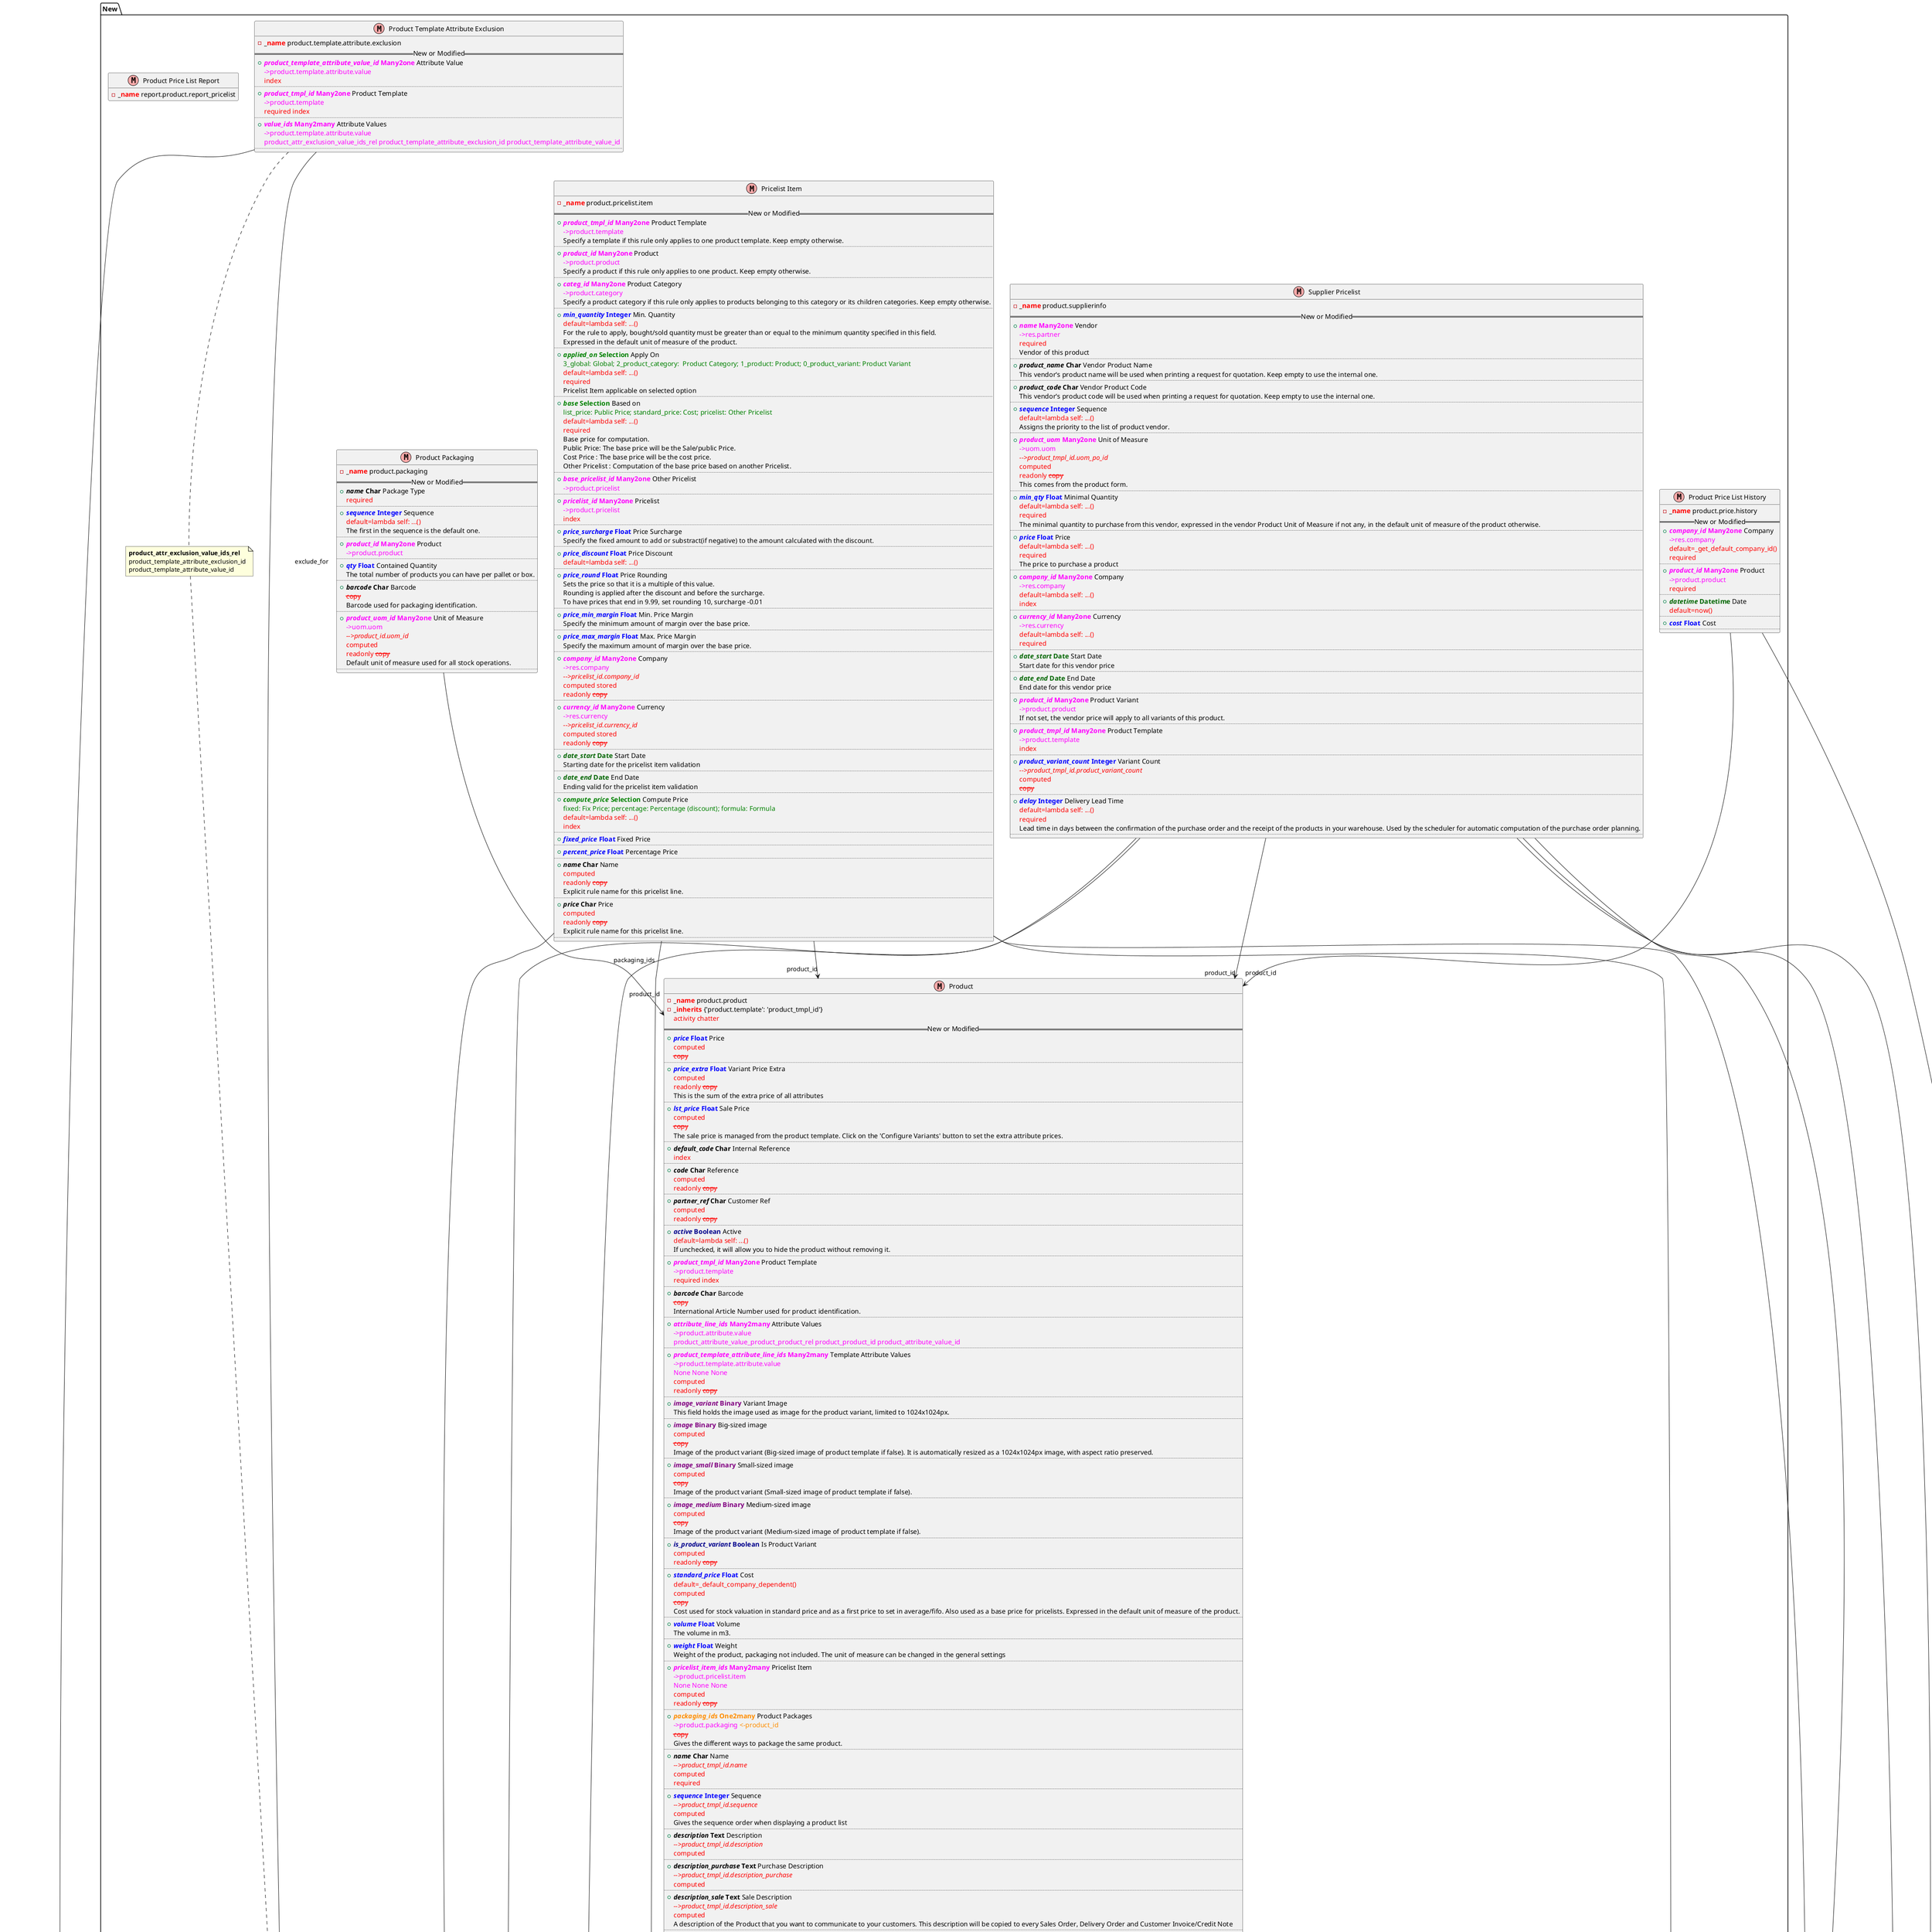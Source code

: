 @startuml product
!define Model(name,desc) class name as "desc" << (M,#FFAAAA) >>
!define TransientModel(name,desc) class name as "desc" << (T,magenta) >>
!define AbstractModel(name,desc) class name as "desc" << (T,green) >>
!define model(x) -<b>_<color:red>x</color></b>
!define char(x) +<b><i>x</i> Char</b>
!define m2o(x) +<b><color:magenta><i>x</i> Many2one</color></b>
!define m2m(x) +<b><color:magenta><i>x</i> Many2many</color></b>
!define o2m(x) +<b><color:darkorange><i>x</i> One2many</color></b>
!define ref(x) +<b><color:magenta><i>x</i> Reference</color></b>
!define text(x) +<b><i>x</i> Text</b>
!define html(x) +<b><i>x</i> Html</b>
!define int(x) +<b><color:blue><i>x</i> Integer</color></b>
!define float(x) +<b><color:blue><i>x </i>Float</color></b>
!define money(x) +<b><color:blue><i>x </i>Monetary</color></b>
!define sel(x) +<b><color:green><i>x</i> Selection</color></b>
!define bool(x) +<b><color:darkblue><i>x</i> Boolean</color></b>
!define date(x) +<b><color:darkgreen><i>x</i> Date</color></b>
!define dtime(x) +<b><color:darkgreen><i>x</i> Datetime</color></b>
!define bin(x) +<b><color:purple><i>x</i> Binary</color></b>
!define help(x) x
!define cm(x) <color:magenta>->x</color>
!define inv(x) <color:darkorange><-x</color>
!define rtbl(x) <color:magenta>x</color>
!define col1(x) <color:magenta>x</color>
!define col2(x) <color:magenta>x</color>
!define dom(x) <color:red>x</color>
!define is(x) <color:red>x</color>
!define not(x) <color:red><s>x</s></color>
!define variants(x) <color:green>x</color>
!define default(x) <color:red>default=x</color>
!define related(x) <color:red><i>-->x</i></color>
!define compute(x) <color:red>x()</color>
hide methods
hide stereotypes

package "New" {

Model(ProductAttribute, "Product Attribute") {
model(name) product.attribute
==New or Modified==
char(name) Attribute
is(required)
..
o2m(value_ids) Values
cm(product.attribute.value) inv(attribute_id)
..
int(sequence) Sequence
is(index)
Determine the display order
..
o2m(attribute_line_ids) Lines
cm(product.template.attribute.line) inv(attribute_id)
not(copy)
..
sel(create_variant) Create Variants
variants(no_variant: Never; always: Always; dynamic: Only when the product is added to a sales order)
default(lambda self: ...())
is(required)
Check this if you want to create multiple variants for this attribute.
..
}

Model(ProductAttributeValue, "Attribute Value") {
model(name) product.attribute.value
==New or Modified==
char(name) Value
is(required)
..
int(sequence) Sequence
is(index)
Determine the display order
..
m2o(attribute_id) Attribute
cm(product.attribute)
is(required) is(index)
..
}

Model(ProductCategory, "Product Category") {
model(name) product.category
==New or Modified==
char(name) Name
is(required) is(index)
..
char(complete_name) Complete Name
is(computed) is(stored)
is(readonly) not(copy)
..
m2o(parent_id) Parent Category
cm(product.category)
is(index)
..
char(parent_path) Parent Path
is(index)
..
o2m(child_id) Child Categories
cm(product.category) inv(parent_id)
not(copy)
..
int(product_count) # Products
is(computed)
is(readonly) not(copy)
The number of products under this category (Does not consider the children categories)
..
}

Model(ProductPackaging, "Product Packaging") {
model(name) product.packaging
==New or Modified==
char(name) Package Type
is(required)
..
int(sequence) Sequence
default(lambda self: ...())
The first in the sequence is the default one.
..
m2o(product_id) Product
cm(product.product)
..
float(qty) Contained Quantity
The total number of products you can have per pallet or box.
..
char(barcode) Barcode
not(copy)
Barcode used for packaging identification.
..
m2o(product_uom_id) Unit of Measure
cm(uom.uom)
related(product_id.uom_id)
is(computed)
is(readonly) not(copy)
Default unit of measure used for all stock operations.
..
}

Model(ProductPriceHistory, "Product Price List History") {
model(name) product.price.history
==New or Modified==
m2o(company_id) Company
cm(res.company)
default(_get_default_company_id())
is(required)
..
m2o(product_id) Product
cm(product.product)
is(required)
..
dtime(datetime) Date
default(now())
..
float(cost) Cost
..
}

TransientModel(ProductPrice_list, "Product Price per Unit Based on Pricelist Version") {
model(name) product.price_list
==New or Modified==
m2o(price_list) PriceList
cm(product.pricelist)
is(required)
..
int(qty1) Quantity-1
default(lambda self: ...())
..
int(qty2) Quantity-2
default(lambda self: ...())
..
int(qty3) Quantity-3
default(lambda self: ...())
..
int(qty4) Quantity-4
default(lambda self: ...())
..
int(qty5) Quantity-5
default(lambda self: ...())
..
}

Model(ProductPricelist, "Pricelist") {
model(name) product.pricelist
==New or Modified==
char(name) Pricelist Name
is(required)
..
bool(active) Active
default(lambda self: ...())
If unchecked, it will allow you to hide the pricelist without removing it.
..
o2m(item_ids) Pricelist Items
cm(product.pricelist.item) inv(pricelist_id)
default(_get_default_item_ids())
..
m2o(currency_id) Currency
cm(res.currency)
default(_get_default_currency_id())
is(required)
..
m2o(company_id) Company
cm(res.company)
..
int(sequence) Sequence
default(lambda self: ...())
..
m2m(country_group_ids) Country Groups
cm(res.country.group)
rtbl(res_country_group_pricelist_rel) col1(pricelist_id) col2(res_country_group_id)
..
}

Model(ProductPricelistItem, "Pricelist Item") {
model(name) product.pricelist.item
==New or Modified==
m2o(product_tmpl_id) Product Template
cm(product.template)
Specify a template if this rule only applies to one product template. Keep empty otherwise.
..
m2o(product_id) Product
cm(product.product)
Specify a product if this rule only applies to one product. Keep empty otherwise.
..
m2o(categ_id) Product Category
cm(product.category)
Specify a product category if this rule only applies to products belonging to this category or its children categories. Keep empty otherwise.
..
int(min_quantity) Min. Quantity
default(lambda self: ...())
For the rule to apply, bought/sold quantity must be greater than or equal to the minimum quantity specified in this field.
Expressed in the default unit of measure of the product.
..
sel(applied_on) Apply On
variants(3_global: Global; 2_product_category:  Product Category; 1_product: Product; 0_product_variant: Product Variant)
default(lambda self: ...())
is(required)
Pricelist Item applicable on selected option
..
sel(base) Based on
variants(list_price: Public Price; standard_price: Cost; pricelist: Other Pricelist)
default(lambda self: ...())
is(required)
Base price for computation.
Public Price: The base price will be the Sale/public Price.
Cost Price : The base price will be the cost price.
Other Pricelist : Computation of the base price based on another Pricelist.
..
m2o(base_pricelist_id) Other Pricelist
cm(product.pricelist)
..
m2o(pricelist_id) Pricelist
cm(product.pricelist)
is(index)
..
float(price_surcharge) Price Surcharge
Specify the fixed amount to add or substract(if negative) to the amount calculated with the discount.
..
float(price_discount) Price Discount
default(lambda self: ...())
..
float(price_round) Price Rounding
Sets the price so that it is a multiple of this value.
Rounding is applied after the discount and before the surcharge.
To have prices that end in 9.99, set rounding 10, surcharge -0.01
..
float(price_min_margin) Min. Price Margin
Specify the minimum amount of margin over the base price.
..
float(price_max_margin) Max. Price Margin
Specify the maximum amount of margin over the base price.
..
m2o(company_id) Company
cm(res.company)
related(pricelist_id.company_id)
is(computed) is(stored)
is(readonly) not(copy)
..
m2o(currency_id) Currency
cm(res.currency)
related(pricelist_id.currency_id)
is(computed) is(stored)
is(readonly) not(copy)
..
date(date_start) Start Date
Starting date for the pricelist item validation
..
date(date_end) End Date
Ending valid for the pricelist item validation
..
sel(compute_price) Compute Price
variants(fixed: Fix Price; percentage: Percentage (discount); formula: Formula)
default(lambda self: ...())
is(index)
..
float(fixed_price) Fixed Price
..
float(percent_price) Percentage Price
..
char(name) Name
is(computed)
is(readonly) not(copy)
Explicit rule name for this pricelist line.
..
char(price) Price
is(computed)
is(readonly) not(copy)
Explicit rule name for this pricelist line.
..
}

Model(ProductProduct, "Product") {
model(name) product.product
model(inherits) {'product.template': 'product_tmpl_id'}
is(activity) is(chatter)
==New or Modified==
float(price) Price
is(computed)
not(copy)
..
float(price_extra) Variant Price Extra
is(computed)
is(readonly) not(copy)
This is the sum of the extra price of all attributes
..
float(lst_price) Sale Price
is(computed)
not(copy)
The sale price is managed from the product template. Click on the 'Configure Variants' button to set the extra attribute prices.
..
char(default_code) Internal Reference
is(index)
..
char(code) Reference
is(computed)
is(readonly) not(copy)
..
char(partner_ref) Customer Ref
is(computed)
is(readonly) not(copy)
..
bool(active) Active
default(lambda self: ...())
If unchecked, it will allow you to hide the product without removing it.
..
m2o(product_tmpl_id) Product Template
cm(product.template)
is(required) is(index)
..
char(barcode) Barcode
not(copy)
International Article Number used for product identification.
..
m2m(attribute_line_ids) Attribute Values
cm(product.attribute.value)
rtbl(product_attribute_value_product_product_rel) col1(product_product_id) col2(product_attribute_value_id)
..
m2m(product_template_attribute_line_ids) Template Attribute Values
cm(product.template.attribute.value)
rtbl(None) col1(None) col2(None)
is(computed)
is(readonly) not(copy)
..
bin(image_variant) Variant Image
This field holds the image used as image for the product variant, limited to 1024x1024px.
..
bin(image) Big-sized image
is(computed)
not(copy)
Image of the product variant (Big-sized image of product template if false). It is automatically resized as a 1024x1024px image, with aspect ratio preserved.
..
bin(image_small) Small-sized image
is(computed)
not(copy)
Image of the product variant (Small-sized image of product template if false).
..
bin(image_medium) Medium-sized image
is(computed)
not(copy)
Image of the product variant (Medium-sized image of product template if false).
..
bool(is_product_variant) Is Product Variant
is(computed)
is(readonly) not(copy)
..
float(standard_price) Cost
default(_default_company_dependent())
is(computed)
not(copy)
Cost used for stock valuation in standard price and as a first price to set in average/fifo. Also used as a base price for pricelists. Expressed in the default unit of measure of the product.
..
float(volume) Volume
The volume in m3.
..
float(weight) Weight
Weight of the product, packaging not included. The unit of measure can be changed in the general settings
..
m2m(pricelist_item_ids) Pricelist Item
cm(product.pricelist.item)
rtbl(None) col1(None) col2(None)
is(computed)
is(readonly) not(copy)
..
o2m(packaging_ids) Product Packages
cm(product.packaging) inv(product_id)
not(copy)
Gives the different ways to package the same product.
..
char(name) Name
related(product_tmpl_id.name)
is(computed)
is(required)
..
int(sequence) Sequence
related(product_tmpl_id.sequence)
is(computed)
Gives the sequence order when displaying a product list
..
text(description) Description
related(product_tmpl_id.description)
is(computed)
..
text(description_purchase) Purchase Description
related(product_tmpl_id.description_purchase)
is(computed)
..
text(description_sale) Sale Description
related(product_tmpl_id.description_sale)
is(computed)
A description of the Product that you want to communicate to your customers. This description will be copied to every Sales Order, Delivery Order and Customer Invoice/Credit Note
..
bool(rental) Can be Rent
related(product_tmpl_id.rental)
is(computed)
..
m2o(categ_id) Product Category
cm(product.category)
related(product_tmpl_id.categ_id)
is(computed)
is(required)
Select category for the current product
..
m2o(currency_id) Currency
cm(res.currency)
related(product_tmpl_id.currency_id)
is(computed)
is(readonly) not(copy)
..
m2o(cost_currency_id) Cost Currency
cm(res.currency)
related(product_tmpl_id.cost_currency_id)
is(computed)
is(readonly) not(copy)
..
float(list_price) Sales Price
related(product_tmpl_id.list_price)
is(computed)
Price at which the product is sold to customers.
..
m2o(weight_uom_id) Weight Unit of Measure
cm(uom.uom)
related(product_tmpl_id.weight_uom_id)
is(computed)
is(readonly) not(copy)
..
char(weight_uom_name) Weight unit of measure label
related(product_tmpl_id.weight_uom_name)
is(computed)
is(readonly) not(copy)
..
bool(sale_ok) Can be Sold
related(product_tmpl_id.sale_ok)
is(computed)
..
bool(purchase_ok) Can be Purchased
related(product_tmpl_id.purchase_ok)
is(computed)
..
m2o(pricelist_id) Pricelist
cm(product.pricelist)
related(product_tmpl_id.pricelist_id)
is(computed)
Technical field. Used for searching on pricelists, not stored in database.
..
m2o(uom_id) Unit of Measure
cm(uom.uom)
related(product_tmpl_id.uom_id)
is(computed)
is(required)
Default unit of measure used for all stock operations.
..
char(uom_name) Unit of Measure Name
related(product_tmpl_id.uom_name)
is(computed)
is(readonly) not(copy)
..
m2o(uom_po_id) Purchase Unit of Measure
cm(uom.uom)
related(product_tmpl_id.uom_po_id)
is(computed)
is(required)
Default unit of measure used for purchase orders. It must be in the same category as the default unit of measure.
..
m2o(company_id) Company
cm(res.company)
related(product_tmpl_id.company_id)
is(computed)
..
o2m(seller_ids) Vendors
cm(product.supplierinfo) inv(None)
related(product_tmpl_id.seller_ids)
is(computed)
not(copy)
Define vendor pricelists.
..
o2m(variant_seller_ids) Variant Seller
cm(product.supplierinfo) inv(None)
related(product_tmpl_id.variant_seller_ids)
is(computed)
not(copy)
..
int(color) Color Index
related(product_tmpl_id.color)
is(computed)
..
o2m(attribute_line_ids) Product Attributes
cm(product.template.attribute.line) inv(None)
related(product_tmpl_id.attribute_line_ids)
is(computed)
not(copy)
..
m2m(valid_product_template_attribute_line_ids) Valid Product Attribute Lines
cm(product.template.attribute.line)
rtbl(None) col1(None) col2(None)
related(product_tmpl_id.valid_product_template_attribute_line_ids)
is(computed)
is(readonly) not(copy)
Technical compute
..
m2m(valid_product_attribute_line_ids) Valid Product Attribute Values
cm(product.attribute.value)
rtbl(None) col1(None) col2(None)
related(product_tmpl_id.valid_product_attribute_line_ids)
is(computed)
is(readonly) not(copy)
Technical compute
..
m2m(valid_product_attribute_ids) Valid Product Attributes
cm(product.attribute)
rtbl(None) col1(None) col2(None)
related(product_tmpl_id.valid_product_attribute_ids)
is(computed)
is(readonly) not(copy)
Technical compute
..
m2m(valid_product_template_attribute_line_wnva_ids) Valid Product Attribute Lines Without No Variant Attributes
cm(product.template.attribute.line)
rtbl(None) col1(None) col2(None)
related(product_tmpl_id.valid_product_template_attribute_line_wnva_ids)
is(computed)
is(readonly) not(copy)
Technical compute
..
m2m(valid_product_attribute_value_wnva_ids) Valid Product Attribute Values Without No Variant Attributes
cm(product.attribute.value)
rtbl(None) col1(None) col2(None)
related(product_tmpl_id.valid_product_attribute_value_wnva_ids)
is(computed)
is(readonly) not(copy)
Technical compute
..
m2m(valid_product_attribute_wnva_ids) Valid Product Attributes Without No Variant Attributes
cm(product.attribute)
rtbl(None) col1(None) col2(None)
related(product_tmpl_id.valid_product_attribute_wnva_ids)
is(computed)
is(readonly) not(copy)
Technical compute
..
m2m(valid_archived_variant_ids) Valid Archived Variants
cm(product.product)
rtbl(None) col1(None) col2(None)
related(product_tmpl_id.valid_archived_variant_ids)
is(computed)
is(readonly) not(copy)
Technical compute
..
m2m(valid_existing_variant_ids) Valid Existing Variants
cm(product.product)
rtbl(None) col1(None) col2(None)
related(product_tmpl_id.valid_existing_variant_ids)
is(computed)
is(readonly) not(copy)
Technical compute
..
o2m(product_variant_ids) Products
cm(product.product) inv(None)
related(product_tmpl_id.product_variant_ids)
is(computed)
is(required) not(copy)
..
m2o(product_variant_id) Product
cm(product.product)
related(product_tmpl_id.product_variant_id)
is(computed)
is(readonly) not(copy)
..
int(product_variant_count) # Product Variants
related(product_tmpl_id.product_variant_count)
is(computed)
is(readonly) not(copy)
..
o2m(item_ids) Pricelist Items
cm(product.pricelist.item) inv(None)
related(product_tmpl_id.item_ids)
is(computed)
not(copy)
..
sel(type) Product Type
variants(consu: Consumable; service: Service; product: Storable Product)
related(product_tmpl_id.type)
is(computed)
is(required)
A storable product is a product for which you manage stock. The Inventory app has to be installed.
A consumable product is a product for which stock is not managed.
A service is a non-material product you provide.
..
}

Model(ProductSupplierinfo, "Supplier Pricelist") {
model(name) product.supplierinfo
==New or Modified==
m2o(name) Vendor
cm(res.partner)
is(required)
Vendor of this product
..
char(product_name) Vendor Product Name
This vendor's product name will be used when printing a request for quotation. Keep empty to use the internal one.
..
char(product_code) Vendor Product Code
This vendor's product code will be used when printing a request for quotation. Keep empty to use the internal one.
..
int(sequence) Sequence
default(lambda self: ...())
Assigns the priority to the list of product vendor.
..
m2o(product_uom) Unit of Measure
cm(uom.uom)
related(product_tmpl_id.uom_po_id)
is(computed)
is(readonly) not(copy)
This comes from the product form.
..
float(min_qty) Minimal Quantity
default(lambda self: ...())
is(required)
The minimal quantity to purchase from this vendor, expressed in the vendor Product Unit of Measure if not any, in the default unit of measure of the product otherwise.
..
float(price) Price
default(lambda self: ...())
is(required)
The price to purchase a product
..
m2o(company_id) Company
cm(res.company)
default(lambda self: ...())
is(index)
..
m2o(currency_id) Currency
cm(res.currency)
default(lambda self: ...())
is(required)
..
date(date_start) Start Date
Start date for this vendor price
..
date(date_end) End Date
End date for this vendor price
..
m2o(product_id) Product Variant
cm(product.product)
If not set, the vendor price will apply to all variants of this product.
..
m2o(product_tmpl_id) Product Template
cm(product.template)
is(index)
..
int(product_variant_count) Variant Count
related(product_tmpl_id.product_variant_count)
is(computed)
not(copy)
..
int(delay) Delivery Lead Time
default(lambda self: ...())
is(required)
Lead time in days between the confirmation of the purchase order and the receipt of the products in your warehouse. Used by the scheduler for automatic computation of the purchase order planning.
..
}

Model(ProductTemplate, "Product Template") {
model(name) product.template
is(activity) is(chatter)
==New or Modified==
char(name) Name
is(required) is(index)
..
int(sequence) Sequence
default(lambda self: ...())
Gives the sequence order when displaying a product list
..
text(description) Description
..
text(description_purchase) Purchase Description
..
text(description_sale) Sale Description
A description of the Product that you want to communicate to your customers. This description will be copied to every Sales Order, Delivery Order and Customer Invoice/Credit Note
..
bool(rental) Can be Rent
..
m2o(categ_id) Product Category
cm(product.category)
default(_get_default_category_id())
is(required)
Select category for the current product
..
m2o(currency_id) Currency
cm(res.currency)
is(computed)
is(readonly) not(copy)
..
m2o(cost_currency_id) Cost Currency
cm(res.currency)
is(computed)
is(readonly) not(copy)
..
float(price) Price
is(computed)
not(copy)
..
float(list_price) Sales Price
default(lambda self: ...())
Price at which the product is sold to customers.
..
float(lst_price) Public Price
related(list_price)
is(computed)
not(copy)
Price at which the product is sold to customers.
..
float(standard_price) Cost
is(computed)
not(copy)
Cost used for stock valuation in standard price and as a first price to set in average/FIFO.
..
float(volume) Volume
is(computed) is(stored)
not(copy)
The volume in m3.
..
float(weight) Weight
is(computed) is(stored)
not(copy)
The weight of the contents in Kg, not including any packaging, etc.
..
m2o(weight_uom_id) Weight Unit of Measure
cm(uom.uom)
is(computed)
is(readonly) not(copy)
..
char(weight_uom_name) Weight unit of measure label
related(weight_uom_id.name)
is(computed)
is(readonly) not(copy)
..
bool(sale_ok) Can be Sold
default(lambda self: ...())
..
bool(purchase_ok) Can be Purchased
default(lambda self: ...())
..
m2o(pricelist_id) Pricelist
cm(product.pricelist)
Technical field. Used for searching on pricelists, not stored in database.
..
m2o(uom_id) Unit of Measure
cm(uom.uom)
default(_get_default_uom_id())
is(required)
Default unit of measure used for all stock operations.
..
char(uom_name) Unit of Measure Name
related(uom_id.name)
is(computed)
is(readonly) not(copy)
..
m2o(uom_po_id) Purchase Unit of Measure
cm(uom.uom)
default(_get_default_uom_id())
is(required)
Default unit of measure used for purchase orders. It must be in the same category as the default unit of measure.
..
m2o(company_id) Company
cm(res.company)
default(lambda self: ...())
is(index)
..
o2m(packaging_ids) Product Packages
cm(product.packaging) inv(None)
is(computed)
not(copy)
Gives the different ways to package the same product.
..
o2m(seller_ids) Vendors
cm(product.supplierinfo) inv(product_tmpl_id)
not(copy)
Define vendor pricelists.
..
o2m(variant_seller_ids) Variant Seller
cm(product.supplierinfo) inv(product_tmpl_id)
not(copy)
..
bool(active) Active
default(lambda self: ...())
If unchecked, it will allow you to hide the product without removing it.
..
int(color) Color Index
..
bool(is_product_variant) Is a product variant
is(computed)
is(readonly) not(copy)
..
o2m(attribute_line_ids) Product Attributes
cm(product.template.attribute.line) inv(product_tmpl_id)
not(copy)
..
m2m(valid_product_template_attribute_line_ids) Valid Product Attribute Lines
cm(product.template.attribute.line)
rtbl(None) col1(None) col2(None)
is(computed)
is(readonly) not(copy)
Technical compute
..
m2m(valid_product_attribute_line_ids) Valid Product Attribute Values
cm(product.attribute.value)
rtbl(None) col1(None) col2(None)
is(computed)
is(readonly) not(copy)
Technical compute
..
m2m(valid_product_attribute_ids) Valid Product Attributes
cm(product.attribute)
rtbl(None) col1(None) col2(None)
is(computed)
is(readonly) not(copy)
Technical compute
..
m2m(valid_product_template_attribute_line_wnva_ids) Valid Product Attribute Lines Without No Variant Attributes
cm(product.template.attribute.line)
rtbl(None) col1(None) col2(None)
is(computed)
is(readonly) not(copy)
Technical compute
..
m2m(valid_product_attribute_value_wnva_ids) Valid Product Attribute Values Without No Variant Attributes
cm(product.attribute.value)
rtbl(None) col1(None) col2(None)
is(computed)
is(readonly) not(copy)
Technical compute
..
m2m(valid_product_attribute_wnva_ids) Valid Product Attributes Without No Variant Attributes
cm(product.attribute)
rtbl(None) col1(None) col2(None)
is(computed)
is(readonly) not(copy)
Technical compute
..
m2m(valid_archived_variant_ids) Valid Archived Variants
cm(product.product)
rtbl(None) col1(None) col2(None)
is(computed)
is(readonly) not(copy)
Technical compute
..
m2m(valid_existing_variant_ids) Valid Existing Variants
cm(product.product)
rtbl(None) col1(None) col2(None)
is(computed)
is(readonly) not(copy)
Technical compute
..
o2m(product_variant_ids) Products
cm(product.product) inv(product_tmpl_id)
is(required) not(copy)
..
m2o(product_variant_id) Product
cm(product.product)
is(computed)
is(readonly) not(copy)
..
int(product_variant_count) # Product Variants
is(computed)
is(readonly) not(copy)
..
char(barcode) Barcode
related(product_variant_ids.barcode)
is(computed)
not(copy)
International Article Number used for product identification.
..
char(default_code) Internal Reference
is(computed) is(stored)
not(copy)
..
o2m(item_ids) Pricelist Items
cm(product.pricelist.item) inv(product_tmpl_id)
not(copy)
..
bin(image) Image
This field holds the image used as image for the product, limited to 1024x1024px.
..
bin(image_medium) Medium-sized image
Medium-sized image of the product. It is automatically resized as a 128x128px image, with aspect ratio preserved, only when the image exceeds one of those sizes. Use this field in form views or some kanban views.
..
bin(image_small) Small-sized image
Small-sized image of the product. It is automatically resized as a 64x64px image, with aspect ratio preserved. Use this field anywhere a small image is required.
..
sel(type) Product Type
variants(consu: Consumable; service: Service; product: Storable Product)
default(lambda self: ...())
is(required)
A storable product is a product for which you manage stock. The Inventory app has to be installed.
A consumable product is a product for which stock is not managed.
A service is a non-material product you provide.
..
}

Model(ProductTemplateAttributeExclusion, "Product Template Attribute Exclusion") {
model(name) product.template.attribute.exclusion
==New or Modified==
m2o(product_template_attribute_value_id) Attribute Value
cm(product.template.attribute.value)
is(index)
..
m2o(product_tmpl_id) Product Template
cm(product.template)
is(required) is(index)
..
m2m(value_ids) Attribute Values
cm(product.template.attribute.value)
rtbl(product_attr_exclusion_value_ids_rel) col1(product_template_attribute_exclusion_id) col2(product_template_attribute_value_id)
..
}

Model(ProductTemplateAttributeLine, "Product Template Attribute Line") {
model(name) product.template.attribute.line
==New or Modified==
m2o(product_tmpl_id) Product Template
cm(product.template)
is(required) is(index)
..
m2o(attribute_id) Attribute
cm(product.attribute)
is(required) is(index)
..
m2m(value_ids) Attribute Values
cm(product.attribute.value)
rtbl(product_attribute_value_product_template_attribute_line_rel) col1(product_template_attribute_line_id) col2(product_attribute_value_id)
..
m2m(product_template_value_ids) Product Attribute Values
cm(product.template.attribute.value)
rtbl(None) col1(None) col2(None)
is(computed)
is(readonly) not(copy)
..
}

Model(ProductTemplateAttributeValue, "Product Attribute Value") {
model(name) product.template.attribute.value
==New or Modified==
char(name) Value
related(product_attribute_value_id.name)
is(computed)
is(readonly) not(copy)
..
m2o(product_attribute_value_id) Attribute Value
cm(product.attribute.value)
is(required) is(index)
..
m2o(product_tmpl_id) Product Template
cm(product.template)
is(required) is(index)
..
m2o(attribute_id) Attribute
cm(product.attribute)
related(product_attribute_value_id.attribute_id)
is(computed)
is(readonly) not(copy)
..
int(sequence) Sequence
related(product_attribute_value_id.sequence)
is(computed)
is(readonly) not(copy)
Determine the display order
..
o2m(exclude_for) Exclude for
cm(product.template.attribute.exclusion) inv(product_template_attribute_value_id)
not(copy)
Make this attribute value not compatible with
        other values of the product or some attribute values of optional and accessory products.
..
float(price_extra) Attribute Price Extra
default(lambda self: ...())
is(computed)
is(readonly) not(copy)
Price Extra: Extra price for the variant with
        this attribute value on sale price. eg. 200 price extra, 1000 + 200 = 1200.
..
}

Model(ReportProductReport_pricelist, "Product Price List Report") {
model(name) report.product.report_pricelist
}

note "<b>res_country_group_pricelist_rel</b>\npricelist_id\nres_country_group_id" as res_country_group_pricelist_rel
note "<b>product_attribute_value_product_product_rel</b>\nproduct_product_id\nproduct_attribute_value_id" as product_attribute_value_product_product_rel
note "<b>product_attr_exclusion_value_ids_rel</b>\nproduct_template_attribute_exclusion_id\nproduct_template_attribute_value_id" as product_attr_exclusion_value_ids_rel
note "<b>product_attribute_value_product_template_attribute_line_rel</b>\nproduct_template_attribute_line_id\nproduct_attribute_value_id" as product_attribute_value_product_template_attribute_line_rel
}

package "Inherited" {

Model(DecimalPrecision, "Decimal Precision") {
model(inherit) decimal.precision
}

Model(ResCompany, "Companies") {
model(inherit) res.company
}

TransientModel(ResConfigSettings, "Config Settings") {
model(inherit) res.config.settings
==New or Modified==
bool(company_share_product) Share product to all companies
Share your product to all companies defined in your instance.
 * Checked : Product are visible for every company, even if a company is defined on the partner.
 * Unchecked : Each company can see only its product (product where company is defined). Product not related to a company are visible for all companies.
..
bool(group_uom) Units of Measure
..
bool(group_product_variant) Variants and Options
..
bool(group_stock_packaging) Product Packagings
..
bool(group_sale_pricelist) Use pricelists to adapt your price per customers
Allows to manage different prices based on rules per category of customers.
                Example: 10% for retailers, promotion of 5 EUR on this product, etc.
..
bool(group_product_pricelist) Show pricelists On Products
..
bool(group_pricelist_item) Show pricelists to customers
..
sel(product_weight_in_lbs) Weight unit of measure
variants(0: Kilogram; 1: Pound)
default(lambda self: ...())
..
}

Model(ResCountryGroup, "Country Group") {
model(inherit) res.country.group
==New or Modified==
m2m(pricelist_ids) Pricelists
cm(product.pricelist)
rtbl(res_country_group_pricelist_rel) col1(res_country_group_id) col2(pricelist_id)
..
}

Model(ResPartner, "Contact") {
model(inherit) res.partner
==New or Modified==
m2o(property_product_pricelist) Pricelist
cm(product.pricelist)
is(computed)
not(copy)
This pricelist will be used, instead of the default one, for sales to the current partner
..
}

Model(UomUom, "Product Unit of Measure") {
model(inherit) uom.uom
}

}

Model(ResCurrency, "Currency") {
model(name) res.currency
}
ProductAttributeValue --> "attribute_id" ProductAttribute: "value_ids"
ProductTemplateAttributeLine --> "attribute_id" ProductAttribute: "attribute_line_ids"
ProductCategory --> "parent_id" ProductCategory: "child_id"
ProductPricelistItem --> "pricelist_id" ProductPricelist: "item_ids"
ProductPackaging --> "product_id" ProductProduct: "packaging_ids"
ProductSupplierinfo --> "product_tmpl_id" ProductTemplate: "seller_ids"
ProductSupplierinfo --> "product_tmpl_id" ProductTemplate: "variant_seller_ids"
ProductTemplateAttributeLine --> "product_tmpl_id" ProductTemplate: "attribute_line_ids"
ProductProduct --> "product_tmpl_id" ProductTemplate: "product_variant_ids"
ProductPricelistItem --> "product_tmpl_id" ProductTemplate: "item_ids"
ProductTemplateAttributeExclusion --> "product_template_attribute_value_id" ProductTemplateAttributeValue: "exclude_for"
ProductPriceHistory --> "company_id" ResCompany
ProductPriceHistory --> "product_id" ProductProduct
ProductPrice_list --> "price_list" ProductPricelist
ProductPricelist --> "currency_id" ResCurrency
ProductPricelist --> "company_id" ResCompany
ProductPricelistItem --> "product_id" ProductProduct
ProductPricelistItem --> "categ_id" ProductCategory
ProductPricelistItem --> "base_pricelist_id" ProductPricelist
ProductSupplierinfo --> "name" ResPartner
ProductSupplierinfo --> "company_id" ResCompany
ProductSupplierinfo --> "currency_id" ResCurrency
ProductSupplierinfo --> "product_id" ProductProduct
ProductTemplate --> "categ_id" ProductCategory
ProductTemplate --> "pricelist_id" ProductPricelist
ProductTemplate --> "uom_id" UomUom
ProductTemplate --> "uom_po_id" UomUom
ProductTemplate --> "company_id" ResCompany
ProductTemplateAttributeExclusion --> "product_tmpl_id" ProductTemplate
ProductTemplateAttributeValue --> "product_attribute_value_id" ProductAttributeValue
ProductTemplateAttributeValue --> "product_tmpl_id" ProductTemplate
ProductPricelist .. res_country_group_pricelist_rel
res_country_group_pricelist_rel .. ResCountryGroup
ProductProduct .. product_attribute_value_product_product_rel
product_attribute_value_product_product_rel .. ProductAttributeValue
ProductTemplateAttributeExclusion .. product_attr_exclusion_value_ids_rel
product_attr_exclusion_value_ids_rel .. ProductTemplateAttributeValue
ProductTemplateAttributeLine .. product_attribute_value_product_template_attribute_line_rel
product_attribute_value_product_template_attribute_line_rel .. ProductAttributeValue
@enduml
